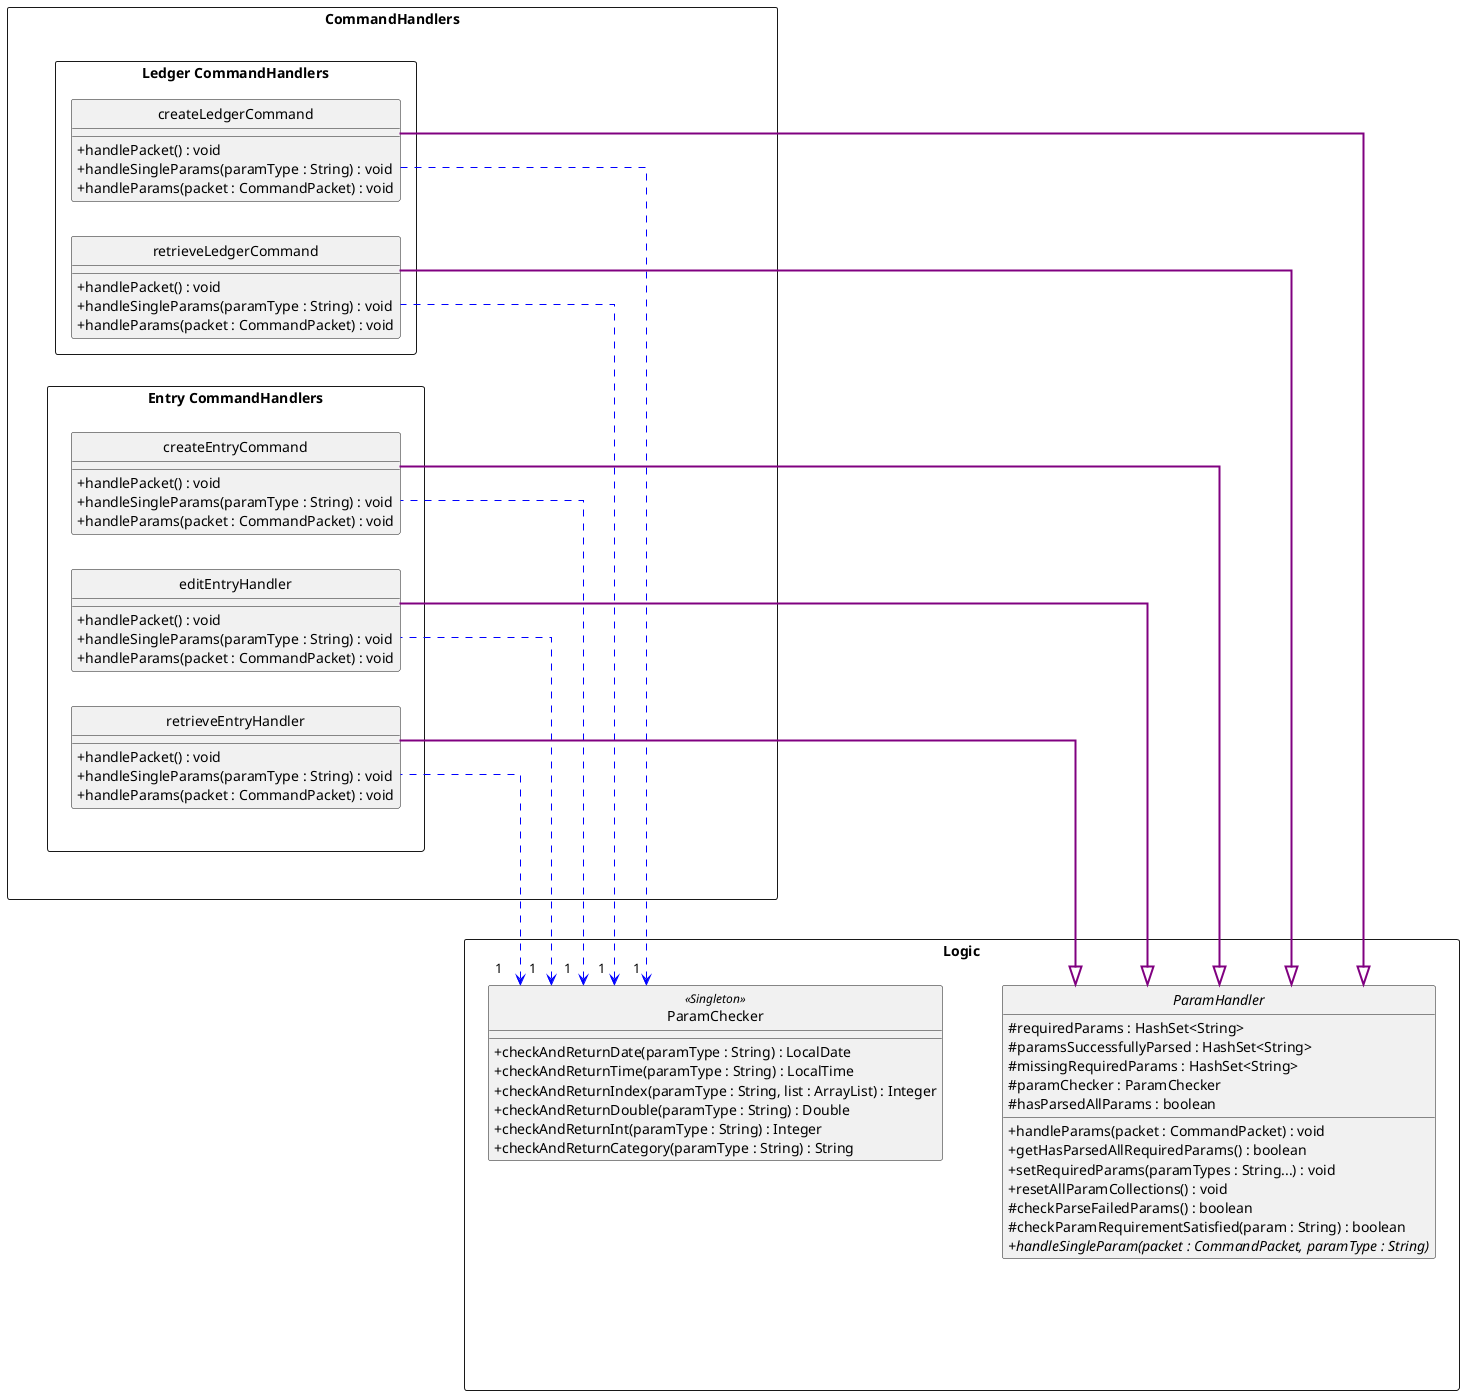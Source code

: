 @startuml
left to right direction
hide circle
skinparam classAttributeIconSize 0
skinparam BoxPadding 20
skinparam shadowing false
skinparam linetype ortho
skinparam package<<Layout>> {
  borderColor Transparent
  backgroundColor Transparent
  fontColor Transparent
  stereotypeFontColor Transparent
}

rectangle Logic {
    abstract class ParamHandler {
        # requiredParams : HashSet<String>
        # paramsSuccessfullyParsed : HashSet<String>
        # missingRequiredParams : HashSet<String>
        # paramChecker : ParamChecker
        # hasParsedAllParams : boolean
        + handleParams(packet : CommandPacket) : void
        + getHasParsedAllRequiredParams() : boolean
        + setRequiredParams(paramTypes : String...) : void
        + resetAllParamCollections() : void
        # checkParseFailedParams() : boolean
        # checkParamRequirementSatisfied(param : String) : boolean
        + {abstract} handleSingleParam(packet : CommandPacket, paramType : String)
    }

    package p1 <<Layout>> {
    }

    package p2 <<Layout>> {
    }

    package p3 <<Layout>> {
    }


    class ParamChecker <<Singleton>>{
        + checkAndReturnDate(paramType : String) : LocalDate
        + checkAndReturnTime(paramType : String) : LocalTime
        + checkAndReturnIndex(paramType : String, list : ArrayList) : Integer
        + checkAndReturnDouble(paramType : String) : Double
        + checkAndReturnInt(paramType : String) : Integer
        + checkAndReturnCategory(paramType : String) : String
    }


    p1 -[hidden] p2
    p2 -[hidden] p3
    p2 -[hidden] ParamChecker
    p3 -[hidden] ParamHandler
}

rectangle "CommandHandlers"    {
    rectangle "Ledger CommandHandlers"    {
        class createLedgerCommand {
            + handlePacket() : void
            + handleSingleParams(paramType : String) : void
            + handleParams(packet : CommandPacket) : void
        }
        class retrieveLedgerCommand {
            + handlePacket() : void
            + handleSingleParams(paramType : String) : void
            + handleParams(packet : CommandPacket) : void
        }
    }

    package p4 <<Layout>> {
    }

    rectangle "Entry CommandHandlers"    {
        class createEntryCommand {
            + handlePacket() : void
            + handleSingleParams(paramType : String) : void
            + handleParams(packet : CommandPacket) : void
        }
        class editEntryHandler {
            + handlePacket() : void
            + handleSingleParams(paramType : String) : void
            + handleParams(packet : CommandPacket) : void
        }
        class retrieveEntryHandler {
            + handlePacket() : void
            + handleSingleParams(paramType : String) : void
            + handleParams(packet : CommandPacket) : void
        }
    }

    "Entry CommandHandlers"    -[hidden]- p4
    ParamChecker -[hidden]- ParamHandler
}

"CommandHandlers"    -[hidden]down- Logic

ParamChecker "1" <.[norank]. createLedgerCommand #line:blue;text:black
ParamChecker "1" <.[norank]. retrieveLedgerCommand #line:blue;text:black
ParamChecker "1" <.[norank]. createEntryCommand #line:blue;text:black
ParamChecker "1" <.[norank]. editEntryHandler #line:blue;text:black
ParamChecker "1" <.[norank]. retrieveEntryHandler #line:blue;text:black
ParamHandler <|-[norank]- createLedgerCommand #line:purple;line.bold;text:red
ParamHandler <|-[norank]- retrieveLedgerCommand #line:purple;line.bold;text:red
ParamHandler <|-[norank]- createEntryCommand #line:purple;line.bold;text:red
ParamHandler <|-[norank]- retrieveEntryHandler #line:purple;line.bold;text:red
ParamHandler <|-[norank]- editEntryHandler #line:purple;line.bold;text:red



@enduml
